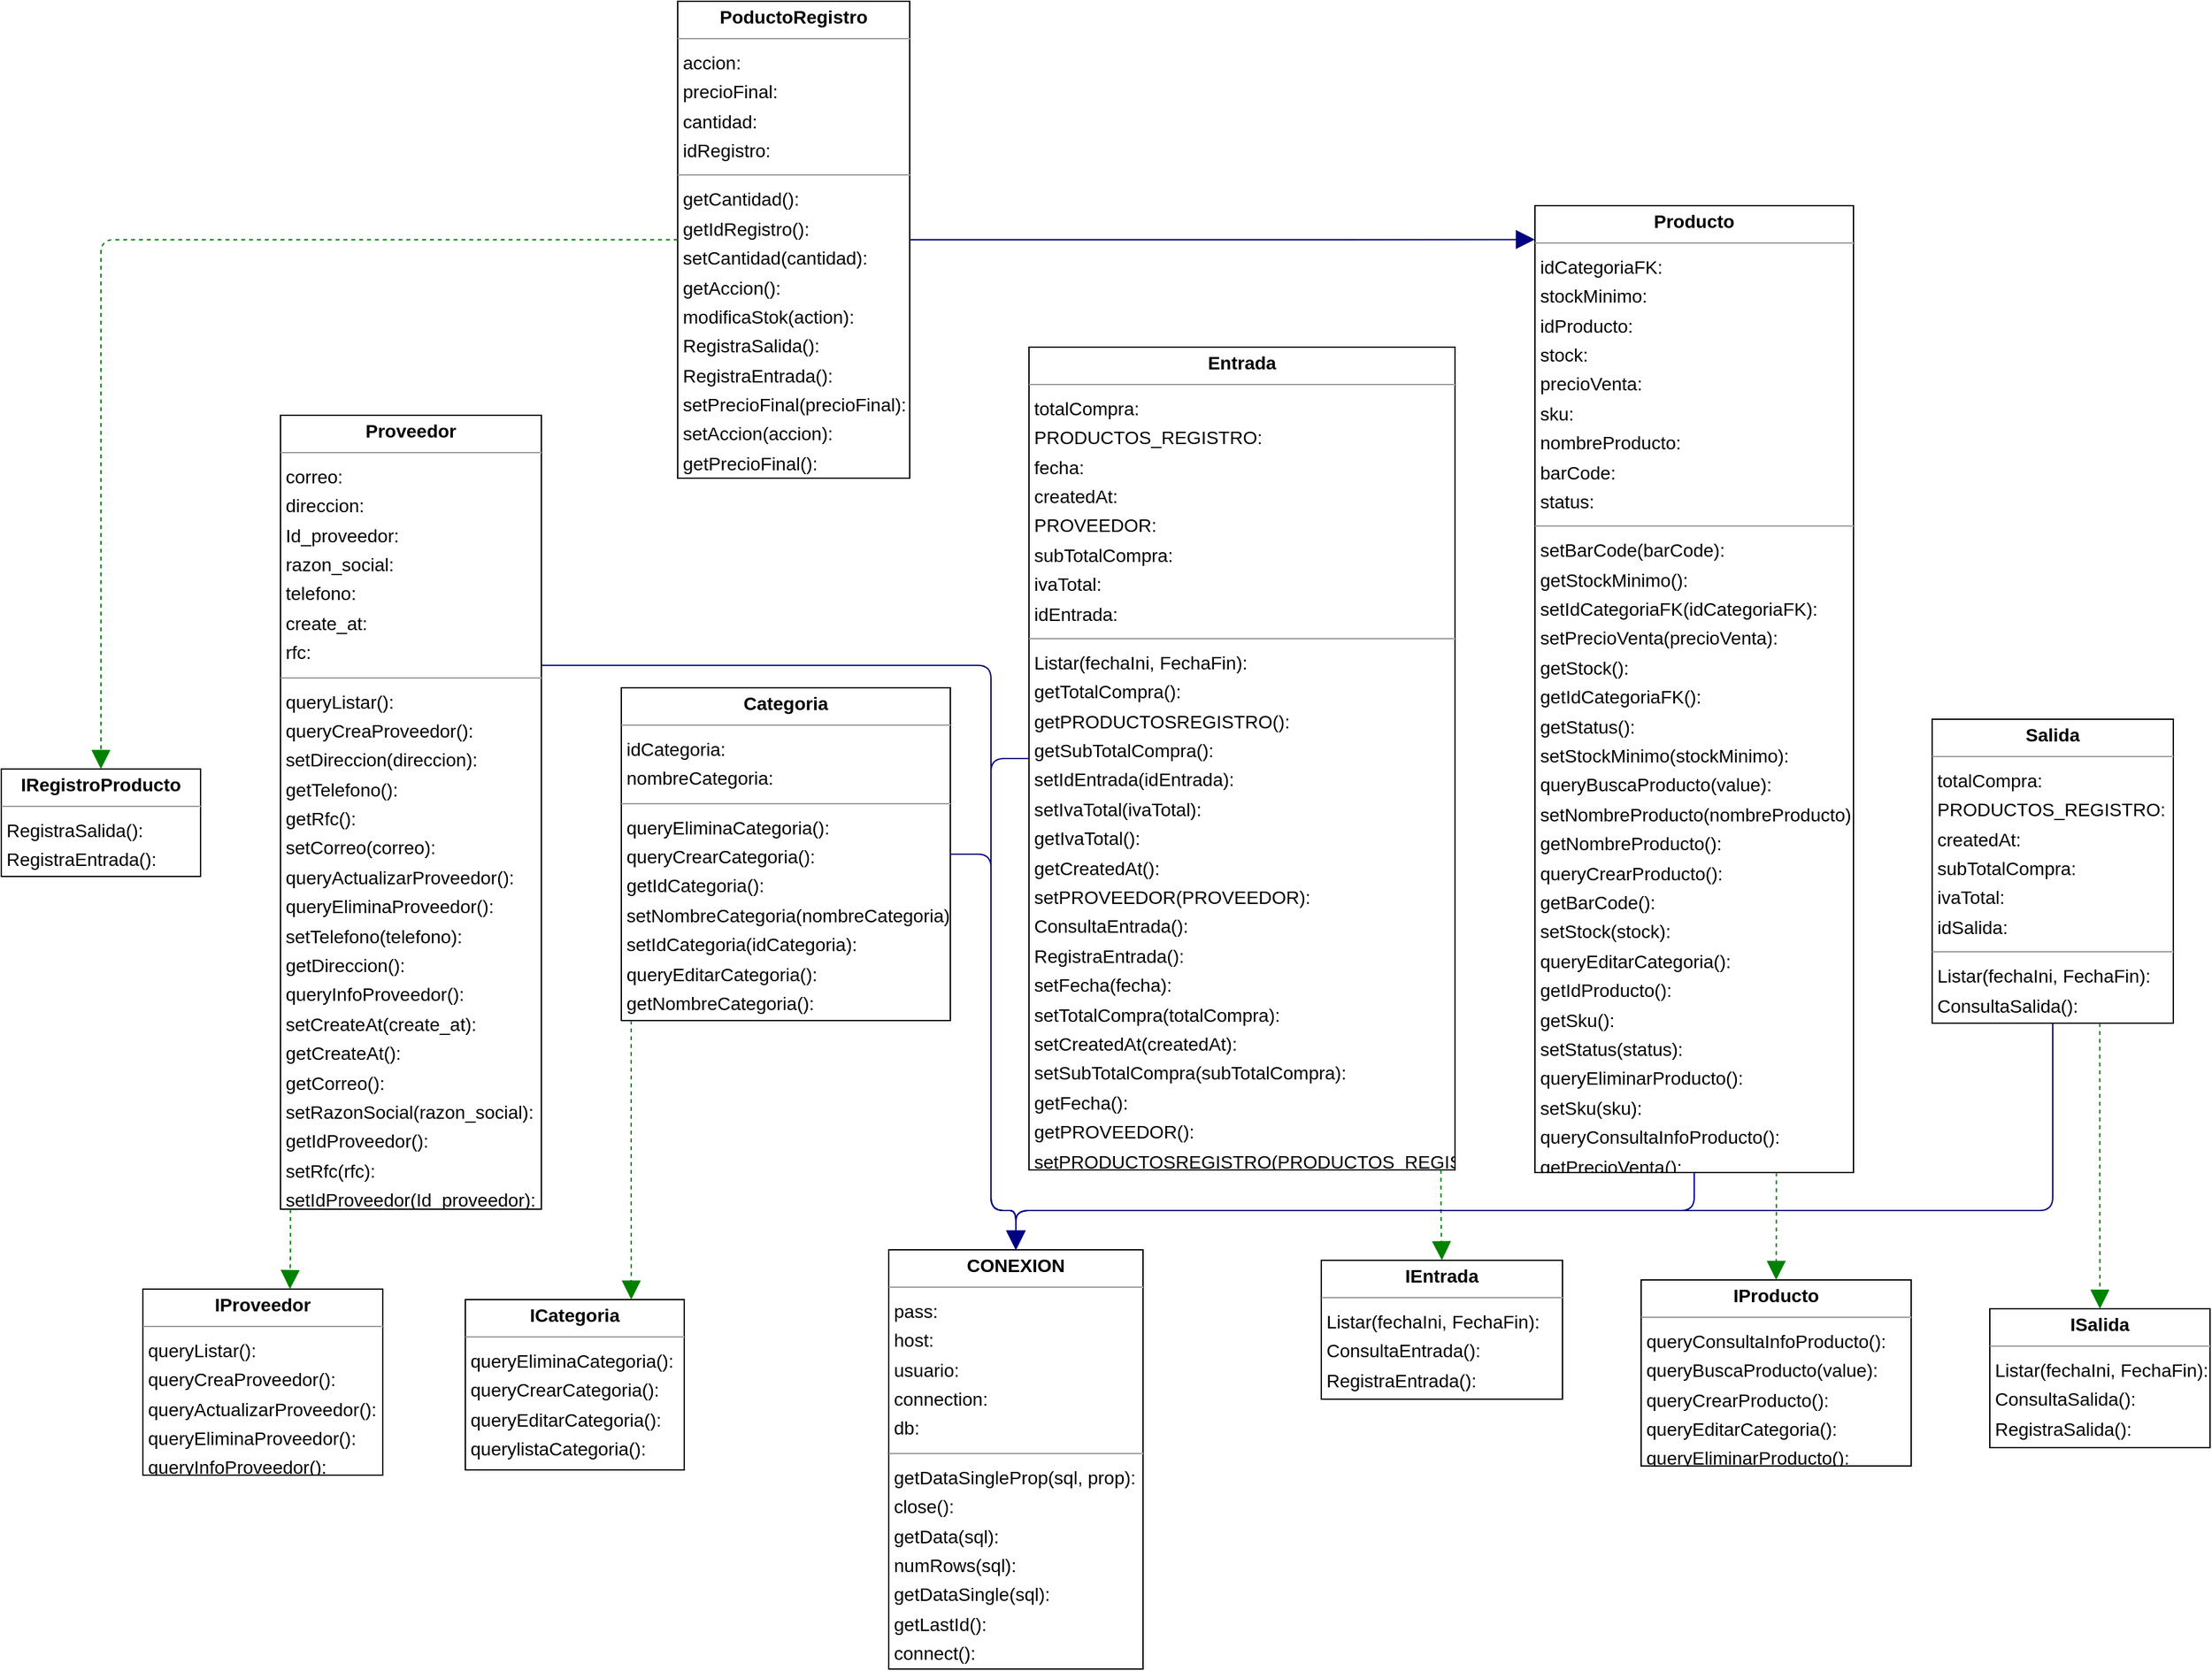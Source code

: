 <mxGraphModel dx="0" dy="0" grid="1" gridSize="10" guides="1" tooltips="1" connect="1" arrows="1" fold="1" page="0" pageScale="1" background="none" math="0" shadow="0">
  <root>
    <mxCell id="0" />
    <mxCell id="1" parent="0" />
    <mxCell id="node10" parent="1" vertex="1" value="&lt;p style=&quot;margin:0px;margin-top:4px;text-align:center;&quot;&gt;&lt;b&gt;CONEXION&lt;/b&gt;&lt;/p&gt;&lt;hr size=&quot;1&quot;/&gt;&lt;p style=&quot;margin:0 0 0 4px;line-height:1.6;&quot;&gt; pass: &lt;br/&gt; host: &lt;br/&gt; usuario: &lt;br/&gt; connection: &lt;br/&gt; db: &lt;/p&gt;&lt;hr size=&quot;1&quot;/&gt;&lt;p style=&quot;margin:0 0 0 4px;line-height:1.6;&quot;&gt; getDataSingleProp(sql, prop): &lt;br/&gt; close(): &lt;br/&gt; getData(sql): &lt;br/&gt; numRows(sql): &lt;br/&gt; getDataSingle(sql): &lt;br/&gt; getLastId(): &lt;br/&gt; connect(): &lt;br/&gt; executeInstruction(sql): &lt;/p&gt;" style="verticalAlign=top;align=left;overflow=fill;fontSize=14;fontFamily=Helvetica;html=1;rounded=0;shadow=0;comic=0;labelBackgroundColor=none;strokeWidth=1;">
      <mxGeometry x="603" y="939" width="194" height="320" as="geometry" />
    </mxCell>
    <mxCell id="node8" parent="1" vertex="1" value="&lt;p style=&quot;margin:0px;margin-top:4px;text-align:center;&quot;&gt;&lt;b&gt;Categoria&lt;/b&gt;&lt;/p&gt;&lt;hr size=&quot;1&quot;/&gt;&lt;p style=&quot;margin:0 0 0 4px;line-height:1.6;&quot;&gt; idCategoria: &lt;br/&gt; nombreCategoria: &lt;/p&gt;&lt;hr size=&quot;1&quot;/&gt;&lt;p style=&quot;margin:0 0 0 4px;line-height:1.6;&quot;&gt; queryEliminaCategoria(): &lt;br/&gt; queryCrearCategoria(): &lt;br/&gt; getIdCategoria(): &lt;br/&gt; setNombreCategoria(nombreCategoria): &lt;br/&gt; setIdCategoria(idCategoria): &lt;br/&gt; queryEditarCategoria(): &lt;br/&gt; getNombreCategoria(): &lt;br/&gt; querylistaCategoria(): &lt;/p&gt;" style="verticalAlign=top;align=left;overflow=fill;fontSize=14;fontFamily=Helvetica;html=1;rounded=0;shadow=0;comic=0;labelBackgroundColor=none;strokeWidth=1;">
      <mxGeometry x="399" y="510" width="251" height="254" as="geometry" />
    </mxCell>
    <mxCell id="node0" parent="1" vertex="1" value="&lt;p style=&quot;margin:0px;margin-top:4px;text-align:center;&quot;&gt;&lt;b&gt;Entrada&lt;/b&gt;&lt;/p&gt;&lt;hr size=&quot;1&quot;/&gt;&lt;p style=&quot;margin:0 0 0 4px;line-height:1.6;&quot;&gt; totalCompra: &lt;br/&gt; PRODUCTOS_REGISTRO: &lt;br/&gt; fecha: &lt;br/&gt; createdAt: &lt;br/&gt; PROVEEDOR: &lt;br/&gt; subTotalCompra: &lt;br/&gt; ivaTotal: &lt;br/&gt; idEntrada: &lt;/p&gt;&lt;hr size=&quot;1&quot;/&gt;&lt;p style=&quot;margin:0 0 0 4px;line-height:1.6;&quot;&gt; Listar(fechaIni, FechaFin): &lt;br/&gt; getTotalCompra(): &lt;br/&gt; getPRODUCTOSREGISTRO(): &lt;br/&gt; getSubTotalCompra(): &lt;br/&gt; setIdEntrada(idEntrada): &lt;br/&gt; setIvaTotal(ivaTotal): &lt;br/&gt; getIvaTotal(): &lt;br/&gt; getCreatedAt(): &lt;br/&gt; setPROVEEDOR(PROVEEDOR): &lt;br/&gt; ConsultaEntrada(): &lt;br/&gt; RegistraEntrada(): &lt;br/&gt; setFecha(fecha): &lt;br/&gt; setTotalCompra(totalCompra): &lt;br/&gt; setCreatedAt(createdAt): &lt;br/&gt; setSubTotalCompra(subTotalCompra): &lt;br/&gt; getFecha(): &lt;br/&gt; getPROVEEDOR(): &lt;br/&gt; setPRODUCTOSREGISTRO(PRODUCTOS_REGISTRO): &lt;br/&gt; getIdEntrada(): &lt;/p&gt;" style="verticalAlign=top;align=left;overflow=fill;fontSize=14;fontFamily=Helvetica;html=1;rounded=0;shadow=0;comic=0;labelBackgroundColor=none;strokeWidth=1;">
      <mxGeometry x="710" y="250" width="325" height="628" as="geometry" />
    </mxCell>
    <mxCell id="node9" parent="1" vertex="1" value="&lt;p style=&quot;margin:0px;margin-top:4px;text-align:center;&quot;&gt;&lt;b&gt;ICategoria&lt;/b&gt;&lt;/p&gt;&lt;hr size=&quot;1&quot;/&gt;&lt;p style=&quot;margin:0 0 0 4px;line-height:1.6;&quot;&gt; queryEliminaCategoria(): &lt;br/&gt; queryCrearCategoria(): &lt;br/&gt; queryEditarCategoria(): &lt;br/&gt; querylistaCategoria(): &lt;/p&gt;" style="verticalAlign=top;align=left;overflow=fill;fontSize=14;fontFamily=Helvetica;html=1;rounded=0;shadow=0;comic=0;labelBackgroundColor=none;strokeWidth=1;">
      <mxGeometry x="280" y="977" width="167" height="130" as="geometry" />
    </mxCell>
    <mxCell id="node5" parent="1" vertex="1" value="&lt;p style=&quot;margin:0px;margin-top:4px;text-align:center;&quot;&gt;&lt;b&gt;IEntrada&lt;/b&gt;&lt;/p&gt;&lt;hr size=&quot;1&quot;/&gt;&lt;p style=&quot;margin:0 0 0 4px;line-height:1.6;&quot;&gt; Listar(fechaIni, FechaFin): &lt;br/&gt; ConsultaEntrada(): &lt;br/&gt; RegistraEntrada(): &lt;/p&gt;" style="verticalAlign=top;align=left;overflow=fill;fontSize=14;fontFamily=Helvetica;html=1;rounded=0;shadow=0;comic=0;labelBackgroundColor=none;strokeWidth=1;">
      <mxGeometry x="933" y="947" width="184" height="106" as="geometry" />
    </mxCell>
    <mxCell id="node1" parent="1" vertex="1" value="&lt;p style=&quot;margin:0px;margin-top:4px;text-align:center;&quot;&gt;&lt;b&gt;IProducto&lt;/b&gt;&lt;/p&gt;&lt;hr size=&quot;1&quot;/&gt;&lt;p style=&quot;margin:0 0 0 4px;line-height:1.6;&quot;&gt; queryConsultaInfoProducto(): &lt;br/&gt; queryBuscaProducto(value): &lt;br/&gt; queryCrearProducto(): &lt;br/&gt; queryEditarCategoria(): &lt;br/&gt; queryEliminarProducto(): &lt;/p&gt;" style="verticalAlign=top;align=left;overflow=fill;fontSize=14;fontFamily=Helvetica;html=1;rounded=0;shadow=0;comic=0;labelBackgroundColor=none;strokeWidth=1;">
      <mxGeometry x="1177" y="962" width="206" height="142" as="geometry" />
    </mxCell>
    <mxCell id="node4" parent="1" vertex="1" value="&lt;p style=&quot;margin:0px;margin-top:4px;text-align:center;&quot;&gt;&lt;b&gt;IProveedor&lt;/b&gt;&lt;/p&gt;&lt;hr size=&quot;1&quot;/&gt;&lt;p style=&quot;margin:0 0 0 4px;line-height:1.6;&quot;&gt; queryListar(): &lt;br/&gt; queryCreaProveedor(): &lt;br/&gt; queryActualizarProveedor(): &lt;br/&gt; queryEliminaProveedor(): &lt;br/&gt; queryInfoProveedor(): &lt;/p&gt;" style="verticalAlign=top;align=left;overflow=fill;fontSize=14;fontFamily=Helvetica;html=1;rounded=0;shadow=0;comic=0;labelBackgroundColor=none;strokeWidth=1;">
      <mxGeometry x="34" y="969" width="183" height="142" as="geometry" />
    </mxCell>
    <mxCell id="node11" parent="1" vertex="1" value="&lt;p style=&quot;margin:0px;margin-top:4px;text-align:center;&quot;&gt;&lt;b&gt;IRegistroProducto&lt;/b&gt;&lt;/p&gt;&lt;hr size=&quot;1&quot;/&gt;&lt;p style=&quot;margin:0 0 0 4px;line-height:1.6;&quot;&gt; RegistraSalida(): &lt;br/&gt; RegistraEntrada(): &lt;/p&gt;" style="verticalAlign=top;align=left;overflow=fill;fontSize=14;fontFamily=Helvetica;html=1;rounded=0;shadow=0;comic=0;labelBackgroundColor=none;strokeWidth=1;">
      <mxGeometry x="-74" y="572" width="152" height="82" as="geometry" />
    </mxCell>
    <mxCell id="node6" parent="1" vertex="1" value="&lt;p style=&quot;margin:0px;margin-top:4px;text-align:center;&quot;&gt;&lt;b&gt;ISalida&lt;/b&gt;&lt;/p&gt;&lt;hr size=&quot;1&quot;/&gt;&lt;p style=&quot;margin:0 0 0 4px;line-height:1.6;&quot;&gt; Listar(fechaIni, FechaFin): &lt;br/&gt; ConsultaSalida(): &lt;br/&gt; RegistraSalida(): &lt;/p&gt;" style="verticalAlign=top;align=left;overflow=fill;fontSize=14;fontFamily=Helvetica;html=1;rounded=0;shadow=0;comic=0;labelBackgroundColor=none;strokeWidth=1;">
      <mxGeometry x="1443" y="984" width="168" height="106" as="geometry" />
    </mxCell>
    <mxCell id="node12" parent="1" vertex="1" value="&lt;p style=&quot;margin:0px;margin-top:4px;text-align:center;&quot;&gt;&lt;b&gt;PoductoRegistro&lt;/b&gt;&lt;/p&gt;&lt;hr size=&quot;1&quot;/&gt;&lt;p style=&quot;margin:0 0 0 4px;line-height:1.6;&quot;&gt; accion: &lt;br/&gt; precioFinal: &lt;br/&gt; cantidad: &lt;br/&gt; idRegistro: &lt;/p&gt;&lt;hr size=&quot;1&quot;/&gt;&lt;p style=&quot;margin:0 0 0 4px;line-height:1.6;&quot;&gt; getCantidad(): &lt;br/&gt; getIdRegistro(): &lt;br/&gt; setCantidad(cantidad): &lt;br/&gt; getAccion(): &lt;br/&gt; modificaStok(action): &lt;br/&gt; RegistraSalida(): &lt;br/&gt; RegistraEntrada(): &lt;br/&gt; setPrecioFinal(precioFinal): &lt;br/&gt; setAccion(accion): &lt;br/&gt; getPrecioFinal(): &lt;br/&gt; setIdRegistro(idRegistro): &lt;/p&gt;" style="verticalAlign=top;align=left;overflow=fill;fontSize=14;fontFamily=Helvetica;html=1;rounded=0;shadow=0;comic=0;labelBackgroundColor=none;strokeWidth=1;">
      <mxGeometry x="442" y="-14" width="177" height="364" as="geometry" />
    </mxCell>
    <mxCell id="node7" parent="1" vertex="1" value="&lt;p style=&quot;margin:0px;margin-top:4px;text-align:center;&quot;&gt;&lt;b&gt;Producto&lt;/b&gt;&lt;/p&gt;&lt;hr size=&quot;1&quot;/&gt;&lt;p style=&quot;margin:0 0 0 4px;line-height:1.6;&quot;&gt; idCategoriaFK: &lt;br/&gt; stockMinimo: &lt;br/&gt; idProducto: &lt;br/&gt; stock: &lt;br/&gt; precioVenta: &lt;br/&gt; sku: &lt;br/&gt; nombreProducto: &lt;br/&gt; barCode: &lt;br/&gt; status: &lt;/p&gt;&lt;hr size=&quot;1&quot;/&gt;&lt;p style=&quot;margin:0 0 0 4px;line-height:1.6;&quot;&gt; setBarCode(barCode): &lt;br/&gt; getStockMinimo(): &lt;br/&gt; setIdCategoriaFK(idCategoriaFK): &lt;br/&gt; setPrecioVenta(precioVenta): &lt;br/&gt; getStock(): &lt;br/&gt; getIdCategoriaFK(): &lt;br/&gt; getStatus(): &lt;br/&gt; setStockMinimo(stockMinimo): &lt;br/&gt; queryBuscaProducto(value): &lt;br/&gt; setNombreProducto(nombreProducto): &lt;br/&gt; getNombreProducto(): &lt;br/&gt; queryCrearProducto(): &lt;br/&gt; getBarCode(): &lt;br/&gt; setStock(stock): &lt;br/&gt; queryEditarCategoria(): &lt;br/&gt; getIdProducto(): &lt;br/&gt; getSku(): &lt;br/&gt; setStatus(status): &lt;br/&gt; queryEliminarProducto(): &lt;br/&gt; setSku(sku): &lt;br/&gt; queryConsultaInfoProducto(): &lt;br/&gt; getPrecioVenta(): &lt;br/&gt; setIdProducto(idProducto): &lt;/p&gt;" style="verticalAlign=top;align=left;overflow=fill;fontSize=14;fontFamily=Helvetica;html=1;rounded=0;shadow=0;comic=0;labelBackgroundColor=none;strokeWidth=1;">
      <mxGeometry x="1096" y="142" width="243" height="738" as="geometry" />
    </mxCell>
    <mxCell id="node3" parent="1" vertex="1" value="&lt;p style=&quot;margin:0px;margin-top:4px;text-align:center;&quot;&gt;&lt;b&gt;Proveedor&lt;/b&gt;&lt;/p&gt;&lt;hr size=&quot;1&quot;/&gt;&lt;p style=&quot;margin:0 0 0 4px;line-height:1.6;&quot;&gt; correo: &lt;br/&gt; direccion: &lt;br/&gt; Id_proveedor: &lt;br/&gt; razon_social: &lt;br/&gt; telefono: &lt;br/&gt; create_at: &lt;br/&gt; rfc: &lt;/p&gt;&lt;hr size=&quot;1&quot;/&gt;&lt;p style=&quot;margin:0 0 0 4px;line-height:1.6;&quot;&gt; queryListar(): &lt;br/&gt; queryCreaProveedor(): &lt;br/&gt; setDireccion(direccion): &lt;br/&gt; getTelefono(): &lt;br/&gt; getRfc(): &lt;br/&gt; setCorreo(correo): &lt;br/&gt; queryActualizarProveedor(): &lt;br/&gt; queryEliminaProveedor(): &lt;br/&gt; setTelefono(telefono): &lt;br/&gt; getDireccion(): &lt;br/&gt; queryInfoProveedor(): &lt;br/&gt; setCreateAt(create_at): &lt;br/&gt; getCreateAt(): &lt;br/&gt; getCorreo(): &lt;br/&gt; setRazonSocial(razon_social): &lt;br/&gt; getIdProveedor(): &lt;br/&gt; setRfc(rfc): &lt;br/&gt; setIdProveedor(Id_proveedor): &lt;br/&gt; getRazonSocial(): &lt;/p&gt;" style="verticalAlign=top;align=left;overflow=fill;fontSize=14;fontFamily=Helvetica;html=1;rounded=0;shadow=0;comic=0;labelBackgroundColor=none;strokeWidth=1;">
      <mxGeometry x="139" y="302" width="199" height="606" as="geometry" />
    </mxCell>
    <mxCell id="node2" parent="1" vertex="1" value="&lt;p style=&quot;margin:0px;margin-top:4px;text-align:center;&quot;&gt;&lt;b&gt;Salida&lt;/b&gt;&lt;/p&gt;&lt;hr size=&quot;1&quot;/&gt;&lt;p style=&quot;margin:0 0 0 4px;line-height:1.6;&quot;&gt; totalCompra: &lt;br/&gt; PRODUCTOS_REGISTRO: &lt;br/&gt; createdAt: &lt;br/&gt; subTotalCompra: &lt;br/&gt; ivaTotal: &lt;br/&gt; idSalida: &lt;/p&gt;&lt;hr size=&quot;1&quot;/&gt;&lt;p style=&quot;margin:0 0 0 4px;line-height:1.6;&quot;&gt; Listar(fechaIni, FechaFin): &lt;br/&gt; ConsultaSalida(): &lt;br/&gt; RegistraSalida(): &lt;/p&gt;" style="verticalAlign=top;align=left;overflow=fill;fontSize=14;fontFamily=Helvetica;html=1;rounded=0;shadow=0;comic=0;labelBackgroundColor=none;strokeWidth=1;">
      <mxGeometry x="1399" y="534" width="184" height="232" as="geometry" />
    </mxCell>
    <mxCell id="edge8" edge="1" value="" parent="1" source="node8" target="node10" style="html=1;rounded=1;edgeStyle=orthogonalEdgeStyle;dashed=0;startArrow=none;endArrow=block;endSize=12;strokeColor=#000082;exitX=1.000;exitY=0.500;exitDx=0;exitDy=0;entryX=0.500;entryY=0.000;entryDx=0;entryDy=0;">
      <mxGeometry width="50" height="50" relative="1" as="geometry">
        <Array as="points">
          <mxPoint x="681" y="637" />
          <mxPoint x="681" y="909" />
          <mxPoint x="700" y="909" />
        </Array>
      </mxGeometry>
    </mxCell>
    <mxCell id="edge3" edge="1" value="" parent="1" source="node8" target="node9" style="html=1;rounded=1;edgeStyle=orthogonalEdgeStyle;dashed=1;startArrow=none;endArrow=block;endSize=12;strokeColor=#008200;exitX=0.030;exitY=1.000;exitDx=0;exitDy=0;entryX=0.758;entryY=0.000;entryDx=0;entryDy=0;">
      <mxGeometry width="50" height="50" relative="1" as="geometry">
        <Array as="points" />
      </mxGeometry>
    </mxCell>
    <mxCell id="edge7" edge="1" value="" parent="1" source="node0" target="node10" style="html=1;rounded=1;edgeStyle=orthogonalEdgeStyle;dashed=0;startArrow=none;endArrow=block;endSize=12;strokeColor=#000082;exitX=0.000;exitY=0.500;exitDx=0;exitDy=0;entryX=0.500;entryY=0.000;entryDx=0;entryDy=0;">
      <mxGeometry width="50" height="50" relative="1" as="geometry">
        <Array as="points">
          <mxPoint x="681" y="564" />
          <mxPoint x="681" y="909" />
          <mxPoint x="700" y="909" />
        </Array>
      </mxGeometry>
    </mxCell>
    <mxCell id="edge10" edge="1" value="" parent="1" source="node0" target="node5" style="html=1;rounded=1;edgeStyle=orthogonalEdgeStyle;dashed=1;startArrow=none;endArrow=block;endSize=12;strokeColor=#008200;exitX=0.967;exitY=1.000;exitDx=0;exitDy=0;entryX=0.500;entryY=0.000;entryDx=0;entryDy=0;">
      <mxGeometry width="50" height="50" relative="1" as="geometry">
        <Array as="points" />
      </mxGeometry>
    </mxCell>
    <mxCell id="edge2" edge="1" value="" parent="1" source="node12" target="node11" style="html=1;rounded=1;edgeStyle=orthogonalEdgeStyle;dashed=1;startArrow=none;endArrow=block;endSize=12;strokeColor=#008200;exitX=0.000;exitY=0.500;exitDx=0;exitDy=0;entryX=0.500;entryY=0.001;entryDx=0;entryDy=0;">
      <mxGeometry width="50" height="50" relative="1" as="geometry">
        <Array as="points">
          <mxPoint x="2" y="168" />
        </Array>
      </mxGeometry>
    </mxCell>
    <mxCell id="edge9" edge="1" value="" parent="1" source="node12" target="node7" style="html=1;rounded=1;edgeStyle=orthogonalEdgeStyle;dashed=0;startArrow=none;endArrow=block;endSize=12;strokeColor=#000082;exitX=1.000;exitY=0.500;exitDx=0;exitDy=0;entryX=0.000;entryY=0.035;entryDx=0;entryDy=0;">
      <mxGeometry width="50" height="50" relative="1" as="geometry">
        <Array as="points" />
      </mxGeometry>
    </mxCell>
    <mxCell id="edge6" edge="1" value="" parent="1" source="node7" target="node10" style="html=1;rounded=1;edgeStyle=orthogonalEdgeStyle;dashed=0;startArrow=none;endArrow=block;endSize=12;strokeColor=#000082;exitX=0.500;exitY=1.000;exitDx=0;exitDy=0;entryX=0.500;entryY=0.000;entryDx=0;entryDy=0;">
      <mxGeometry width="50" height="50" relative="1" as="geometry">
        <Array as="points">
          <mxPoint x="1217" y="909" />
          <mxPoint x="700" y="909" />
        </Array>
      </mxGeometry>
    </mxCell>
    <mxCell id="edge1" edge="1" value="" parent="1" source="node7" target="node1" style="html=1;rounded=1;edgeStyle=orthogonalEdgeStyle;dashed=1;startArrow=none;endArrow=block;endSize=12;strokeColor=#008200;exitX=0.758;exitY=1.000;exitDx=0;exitDy=0;entryX=0.500;entryY=0.000;entryDx=0;entryDy=0;">
      <mxGeometry width="50" height="50" relative="1" as="geometry">
        <Array as="points" />
      </mxGeometry>
    </mxCell>
    <mxCell id="edge11" edge="1" value="" parent="1" source="node3" target="node10" style="html=1;rounded=1;edgeStyle=orthogonalEdgeStyle;dashed=0;startArrow=none;endArrow=block;endSize=12;strokeColor=#000082;exitX=1.000;exitY=0.315;exitDx=0;exitDy=0;entryX=0.500;entryY=0.000;entryDx=0;entryDy=0;">
      <mxGeometry width="50" height="50" relative="1" as="geometry">
        <Array as="points">
          <mxPoint x="681" y="493" />
          <mxPoint x="681" y="909" />
          <mxPoint x="700" y="909" />
        </Array>
      </mxGeometry>
    </mxCell>
    <mxCell id="edge0" edge="1" value="" parent="1" source="node3" target="node4" style="html=1;rounded=1;edgeStyle=orthogonalEdgeStyle;dashed=1;startArrow=none;endArrow=block;endSize=12;strokeColor=#008200;exitX=0.038;exitY=1.000;exitDx=0;exitDy=0;entryX=0.613;entryY=0.000;entryDx=0;entryDy=0;">
      <mxGeometry width="50" height="50" relative="1" as="geometry">
        <Array as="points" />
      </mxGeometry>
    </mxCell>
    <mxCell id="edge4" edge="1" value="" parent="1" source="node2" target="node10" style="html=1;rounded=1;edgeStyle=orthogonalEdgeStyle;dashed=0;startArrow=none;endArrow=block;endSize=12;strokeColor=#000082;exitX=0.500;exitY=1.000;exitDx=0;exitDy=0;entryX=0.500;entryY=0.000;entryDx=0;entryDy=0;">
      <mxGeometry width="50" height="50" relative="1" as="geometry">
        <Array as="points">
          <mxPoint x="1491" y="909" />
          <mxPoint x="700" y="909" />
        </Array>
      </mxGeometry>
    </mxCell>
    <mxCell id="edge5" edge="1" value="" parent="1" source="node2" target="node6" style="html=1;rounded=1;edgeStyle=orthogonalEdgeStyle;dashed=1;startArrow=none;endArrow=block;endSize=12;strokeColor=#008200;exitX=0.695;exitY=1.000;exitDx=0;exitDy=0;entryX=0.500;entryY=0.000;entryDx=0;entryDy=0;">
      <mxGeometry width="50" height="50" relative="1" as="geometry">
        <Array as="points">
          <mxPoint x="1527" y="900" />
          <mxPoint x="1527" y="900" />
        </Array>
      </mxGeometry>
    </mxCell>
  </root>
</mxGraphModel>